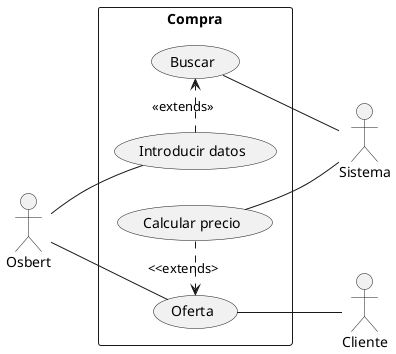 @startuml

    left to right direction 
    skinparam packageStyle rectangle
    actor Osbert
    actor Sistema
    actor Cliente

    rectangle Compra {
        Osbert -- (Introducir datos)
        (Introducir datos) .> (Buscar) : <<extends>>
        (Buscar) -- Sistema
        Osbert -- (Oferta) 
        (Oferta) -- Cliente
        (Calcular precio) -- Sistema
        (Calcular precio) .> (Oferta) : <<extends>

    }
    
@enduml